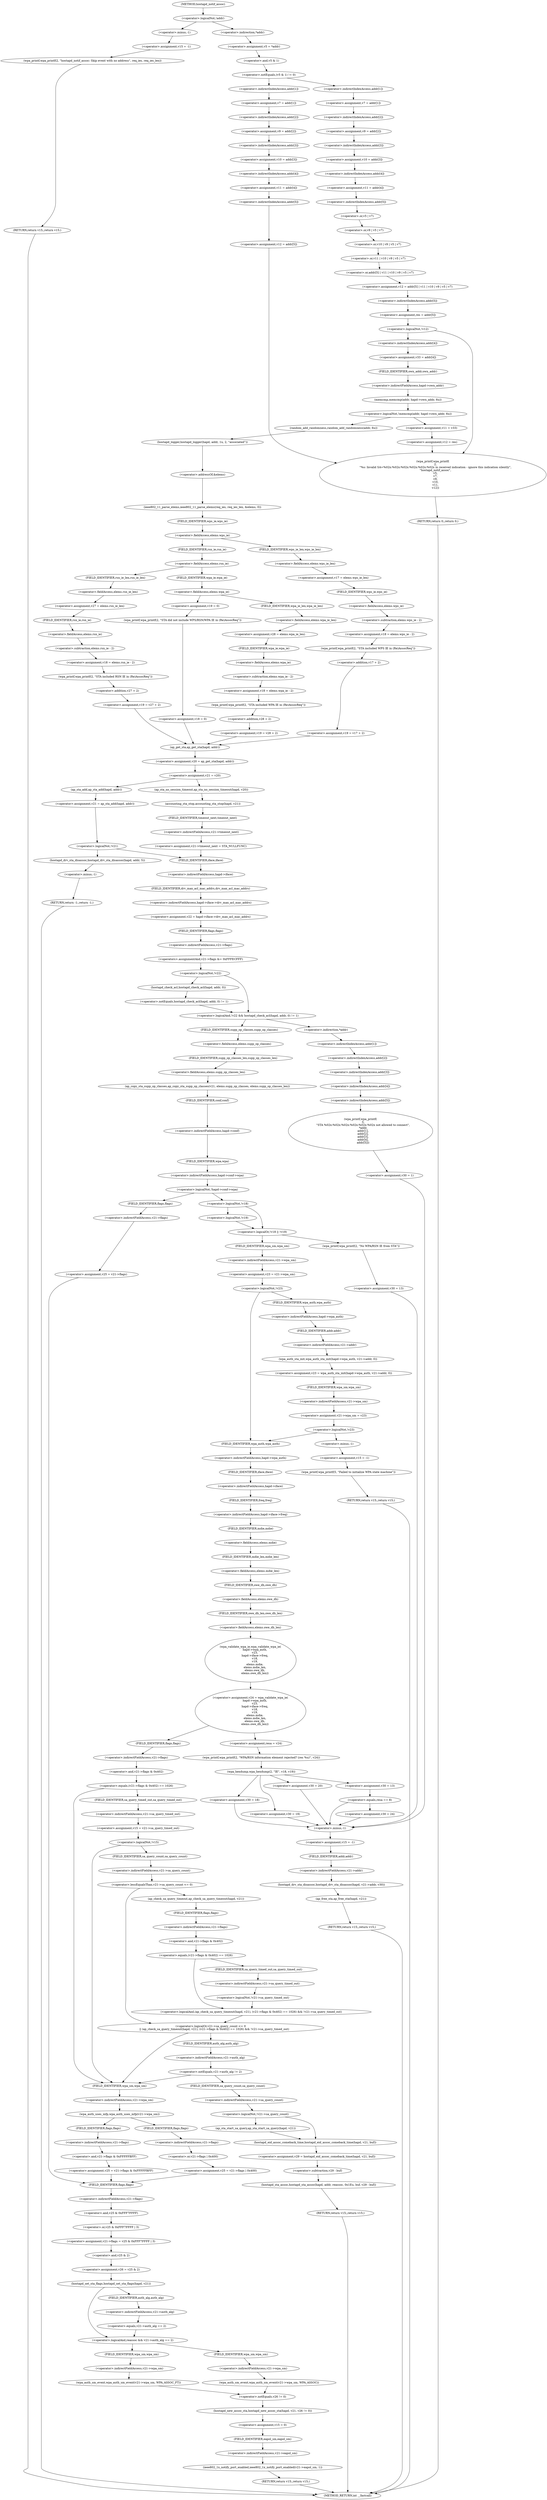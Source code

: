 digraph hostapd_notif_assoc {  
"1000161" [label = "(<operator>.logicalNot,!addr)" ]
"1000164" [label = "(<operator>.assignment,v15 = -1)" ]
"1000166" [label = "(<operator>.minus,-1)" ]
"1000168" [label = "(wpa_printf,wpa_printf(2, \"hostapd_notif_assoc: Skip event with no address\", req_ies, req_ies_len))" ]
"1000173" [label = "(RETURN,return v15;,return v15;)" ]
"1000175" [label = "(<operator>.assignment,v5 = *addr)" ]
"1000177" [label = "(<operator>.indirection,*addr)" ]
"1000180" [label = "(<operator>.notEquals,(v5 & 1) != 0)" ]
"1000181" [label = "(<operator>.and,v5 & 1)" ]
"1000186" [label = "(<operator>.assignment,v7 = addr[1])" ]
"1000188" [label = "(<operator>.indirectIndexAccess,addr[1])" ]
"1000191" [label = "(<operator>.assignment,v9 = addr[2])" ]
"1000193" [label = "(<operator>.indirectIndexAccess,addr[2])" ]
"1000196" [label = "(<operator>.assignment,v10 = addr[3])" ]
"1000198" [label = "(<operator>.indirectIndexAccess,addr[3])" ]
"1000201" [label = "(<operator>.assignment,v11 = addr[4])" ]
"1000203" [label = "(<operator>.indirectIndexAccess,addr[4])" ]
"1000206" [label = "(<operator>.assignment,v12 = addr[5])" ]
"1000208" [label = "(<operator>.indirectIndexAccess,addr[5])" ]
"1000212" [label = "(<operator>.assignment,v7 = addr[1])" ]
"1000214" [label = "(<operator>.indirectIndexAccess,addr[1])" ]
"1000217" [label = "(<operator>.assignment,v9 = addr[2])" ]
"1000219" [label = "(<operator>.indirectIndexAccess,addr[2])" ]
"1000222" [label = "(<operator>.assignment,v10 = addr[3])" ]
"1000224" [label = "(<operator>.indirectIndexAccess,addr[3])" ]
"1000227" [label = "(<operator>.assignment,v11 = addr[4])" ]
"1000229" [label = "(<operator>.indirectIndexAccess,addr[4])" ]
"1000232" [label = "(<operator>.assignment,v12 = addr[5] | v11 | v10 | v9 | v5 | v7)" ]
"1000234" [label = "(<operator>.or,addr[5] | v11 | v10 | v9 | v5 | v7)" ]
"1000235" [label = "(<operator>.indirectIndexAccess,addr[5])" ]
"1000238" [label = "(<operator>.or,v11 | v10 | v9 | v5 | v7)" ]
"1000240" [label = "(<operator>.or,v10 | v9 | v5 | v7)" ]
"1000242" [label = "(<operator>.or,v9 | v5 | v7)" ]
"1000244" [label = "(<operator>.or,v5 | v7)" ]
"1000247" [label = "(<operator>.assignment,res = addr[5])" ]
"1000249" [label = "(<operator>.indirectIndexAccess,addr[5])" ]
"1000253" [label = "(<operator>.logicalNot,!v12)" ]
"1000257" [label = "(wpa_printf,wpa_printf(\n      2,\n      \"%s: Invalid SA=%02x:%02x:%02x:%02x:%02x:%02x in received indication - ignore this indication silently\",\n      \"hostapd_notif_assoc\",\n      v5,\n      v7,\n      v9,\n      v10,\n      v11,\n      v12))" ]
"1000267" [label = "(RETURN,return 0;,return 0;)" ]
"1000269" [label = "(<operator>.assignment,v33 = addr[4])" ]
"1000271" [label = "(<operator>.indirectIndexAccess,addr[4])" ]
"1000275" [label = "(<operator>.logicalNot,!memcmp(addr, hapd->own_addr, 6u))" ]
"1000276" [label = "(memcmp,memcmp(addr, hapd->own_addr, 6u))" ]
"1000278" [label = "(<operator>.indirectFieldAccess,hapd->own_addr)" ]
"1000280" [label = "(FIELD_IDENTIFIER,own_addr,own_addr)" ]
"1000283" [label = "(<operator>.assignment,v11 = v33)" ]
"1000286" [label = "(<operator>.assignment,v12 = res)" ]
"1000290" [label = "(random_add_randomness,random_add_randomness(addr, 6u))" ]
"1000293" [label = "(hostapd_logger,hostapd_logger(hapd, addr, 1u, 2, \"associated\"))" ]
"1000299" [label = "(ieee802_11_parse_elems,ieee802_11_parse_elems(req_ies, req_ies_len, &elems, 0))" ]
"1000302" [label = "(<operator>.addressOf,&elems)" ]
"1000306" [label = "(<operator>.fieldAccess,elems.wps_ie)" ]
"1000308" [label = "(FIELD_IDENTIFIER,wps_ie,wps_ie)" ]
"1000310" [label = "(<operator>.assignment,v17 = elems.wps_ie_len)" ]
"1000312" [label = "(<operator>.fieldAccess,elems.wps_ie_len)" ]
"1000314" [label = "(FIELD_IDENTIFIER,wps_ie_len,wps_ie_len)" ]
"1000315" [label = "(<operator>.assignment,v18 = elems.wps_ie - 2)" ]
"1000317" [label = "(<operator>.subtraction,elems.wps_ie - 2)" ]
"1000318" [label = "(<operator>.fieldAccess,elems.wps_ie)" ]
"1000320" [label = "(FIELD_IDENTIFIER,wps_ie,wps_ie)" ]
"1000322" [label = "(wpa_printf,wpa_printf(2, \"STA included WPS IE in (Re)AssocReq\"))" ]
"1000325" [label = "(<operator>.assignment,v19 = v17 + 2)" ]
"1000327" [label = "(<operator>.addition,v17 + 2)" ]
"1000332" [label = "(<operator>.fieldAccess,elems.rsn_ie)" ]
"1000334" [label = "(FIELD_IDENTIFIER,rsn_ie,rsn_ie)" ]
"1000336" [label = "(<operator>.assignment,v27 = elems.rsn_ie_len)" ]
"1000338" [label = "(<operator>.fieldAccess,elems.rsn_ie_len)" ]
"1000340" [label = "(FIELD_IDENTIFIER,rsn_ie_len,rsn_ie_len)" ]
"1000341" [label = "(<operator>.assignment,v18 = elems.rsn_ie - 2)" ]
"1000343" [label = "(<operator>.subtraction,elems.rsn_ie - 2)" ]
"1000344" [label = "(<operator>.fieldAccess,elems.rsn_ie)" ]
"1000346" [label = "(FIELD_IDENTIFIER,rsn_ie,rsn_ie)" ]
"1000348" [label = "(wpa_printf,wpa_printf(2, \"STA included RSN IE in (Re)AssocReq\"))" ]
"1000351" [label = "(<operator>.assignment,v19 = v27 + 2)" ]
"1000353" [label = "(<operator>.addition,v27 + 2)" ]
"1000358" [label = "(<operator>.fieldAccess,elems.wpa_ie)" ]
"1000360" [label = "(FIELD_IDENTIFIER,wpa_ie,wpa_ie)" ]
"1000362" [label = "(<operator>.assignment,v28 = elems.wpa_ie_len)" ]
"1000364" [label = "(<operator>.fieldAccess,elems.wpa_ie_len)" ]
"1000366" [label = "(FIELD_IDENTIFIER,wpa_ie_len,wpa_ie_len)" ]
"1000367" [label = "(<operator>.assignment,v18 = elems.wpa_ie - 2)" ]
"1000369" [label = "(<operator>.subtraction,elems.wpa_ie - 2)" ]
"1000370" [label = "(<operator>.fieldAccess,elems.wpa_ie)" ]
"1000372" [label = "(FIELD_IDENTIFIER,wpa_ie,wpa_ie)" ]
"1000374" [label = "(wpa_printf,wpa_printf(2, \"STA included WPA IE in (Re)AssocReq\"))" ]
"1000377" [label = "(<operator>.assignment,v19 = v28 + 2)" ]
"1000379" [label = "(<operator>.addition,v28 + 2)" ]
"1000384" [label = "(<operator>.assignment,v19 = 0)" ]
"1000387" [label = "(wpa_printf,wpa_printf(2, \"STA did not include WPS/RSN/WPA IE in (Re)AssocReq\"))" ]
"1000390" [label = "(<operator>.assignment,v18 = 0)" ]
"1000393" [label = "(<operator>.assignment,v20 = ap_get_sta(hapd, addr))" ]
"1000395" [label = "(ap_get_sta,ap_get_sta(hapd, addr))" ]
"1000398" [label = "(<operator>.assignment,v21 = v20)" ]
"1000404" [label = "(ap_sta_no_session_timeout,ap_sta_no_session_timeout(hapd, v20))" ]
"1000407" [label = "(accounting_sta_stop,accounting_sta_stop(hapd, v21))" ]
"1000410" [label = "(<operator>.assignment,v21->timeout_next = STA_NULLFUNC)" ]
"1000411" [label = "(<operator>.indirectFieldAccess,v21->timeout_next)" ]
"1000413" [label = "(FIELD_IDENTIFIER,timeout_next,timeout_next)" ]
"1000417" [label = "(<operator>.assignment,v21 = ap_sta_add(hapd, addr))" ]
"1000419" [label = "(ap_sta_add,ap_sta_add(hapd, addr))" ]
"1000423" [label = "(<operator>.logicalNot,!v21)" ]
"1000426" [label = "(hostapd_drv_sta_disassoc,hostapd_drv_sta_disassoc(hapd, addr, 5))" ]
"1000430" [label = "(RETURN,return -1;,return -1;)" ]
"1000431" [label = "(<operator>.minus,-1)" ]
"1000433" [label = "(<operator>.assignment,v22 = hapd->iface->drv_max_acl_mac_addrs)" ]
"1000435" [label = "(<operator>.indirectFieldAccess,hapd->iface->drv_max_acl_mac_addrs)" ]
"1000436" [label = "(<operator>.indirectFieldAccess,hapd->iface)" ]
"1000438" [label = "(FIELD_IDENTIFIER,iface,iface)" ]
"1000439" [label = "(FIELD_IDENTIFIER,drv_max_acl_mac_addrs,drv_max_acl_mac_addrs)" ]
"1000440" [label = "(<operators>.assignmentAnd,v21->flags &= 0xFFFECFFF)" ]
"1000441" [label = "(<operator>.indirectFieldAccess,v21->flags)" ]
"1000443" [label = "(FIELD_IDENTIFIER,flags,flags)" ]
"1000446" [label = "(<operator>.logicalAnd,!v22 && hostapd_check_acl(hapd, addr, 0) != 1)" ]
"1000447" [label = "(<operator>.logicalNot,!v22)" ]
"1000449" [label = "(<operator>.notEquals,hostapd_check_acl(hapd, addr, 0) != 1)" ]
"1000450" [label = "(hostapd_check_acl,hostapd_check_acl(hapd, addr, 0))" ]
"1000456" [label = "(wpa_printf,wpa_printf(\n      3,\n      \"STA %02x:%02x:%02x:%02x:%02x:%02x not allowed to connect\",\n      *addr,\n      addr[1],\n      addr[2],\n      addr[3],\n      addr[4],\n      addr[5]))" ]
"1000459" [label = "(<operator>.indirection,*addr)" ]
"1000461" [label = "(<operator>.indirectIndexAccess,addr[1])" ]
"1000464" [label = "(<operator>.indirectIndexAccess,addr[2])" ]
"1000467" [label = "(<operator>.indirectIndexAccess,addr[3])" ]
"1000470" [label = "(<operator>.indirectIndexAccess,addr[4])" ]
"1000473" [label = "(<operator>.indirectIndexAccess,addr[5])" ]
"1000476" [label = "(<operator>.assignment,v30 = 1)" ]
"1000480" [label = "(ap_copy_sta_supp_op_classes,ap_copy_sta_supp_op_classes(v21, elems.supp_op_classes, elems.supp_op_classes_len))" ]
"1000482" [label = "(<operator>.fieldAccess,elems.supp_op_classes)" ]
"1000484" [label = "(FIELD_IDENTIFIER,supp_op_classes,supp_op_classes)" ]
"1000485" [label = "(<operator>.fieldAccess,elems.supp_op_classes_len)" ]
"1000487" [label = "(FIELD_IDENTIFIER,supp_op_classes_len,supp_op_classes_len)" ]
"1000489" [label = "(<operator>.logicalNot,!hapd->conf->wpa)" ]
"1000490" [label = "(<operator>.indirectFieldAccess,hapd->conf->wpa)" ]
"1000491" [label = "(<operator>.indirectFieldAccess,hapd->conf)" ]
"1000493" [label = "(FIELD_IDENTIFIER,conf,conf)" ]
"1000494" [label = "(FIELD_IDENTIFIER,wpa,wpa)" ]
"1000496" [label = "(<operator>.assignment,v25 = v21->flags)" ]
"1000498" [label = "(<operator>.indirectFieldAccess,v21->flags)" ]
"1000500" [label = "(FIELD_IDENTIFIER,flags,flags)" ]
"1000503" [label = "(<operator>.logicalOr,!v18 || !v19)" ]
"1000504" [label = "(<operator>.logicalNot,!v18)" ]
"1000506" [label = "(<operator>.logicalNot,!v19)" ]
"1000509" [label = "(wpa_printf,wpa_printf(2, \"No WPA/RSN IE from STA\"))" ]
"1000512" [label = "(<operator>.assignment,v30 = 13)" ]
"1000516" [label = "(<operator>.assignment,v15 = -1)" ]
"1000518" [label = "(<operator>.minus,-1)" ]
"1000520" [label = "(hostapd_drv_sta_disassoc,hostapd_drv_sta_disassoc(hapd, v21->addr, v30))" ]
"1000522" [label = "(<operator>.indirectFieldAccess,v21->addr)" ]
"1000524" [label = "(FIELD_IDENTIFIER,addr,addr)" ]
"1000526" [label = "(ap_free_sta,ap_free_sta(hapd, v21))" ]
"1000529" [label = "(RETURN,return v15;,return v15;)" ]
"1000531" [label = "(<operator>.assignment,v23 = v21->wpa_sm)" ]
"1000533" [label = "(<operator>.indirectFieldAccess,v21->wpa_sm)" ]
"1000535" [label = "(FIELD_IDENTIFIER,wpa_sm,wpa_sm)" ]
"1000537" [label = "(<operator>.logicalNot,!v23)" ]
"1000540" [label = "(<operator>.assignment,v23 = wpa_auth_sta_init(hapd->wpa_auth, v21->addr, 0))" ]
"1000542" [label = "(wpa_auth_sta_init,wpa_auth_sta_init(hapd->wpa_auth, v21->addr, 0))" ]
"1000543" [label = "(<operator>.indirectFieldAccess,hapd->wpa_auth)" ]
"1000545" [label = "(FIELD_IDENTIFIER,wpa_auth,wpa_auth)" ]
"1000546" [label = "(<operator>.indirectFieldAccess,v21->addr)" ]
"1000548" [label = "(FIELD_IDENTIFIER,addr,addr)" ]
"1000550" [label = "(<operator>.assignment,v21->wpa_sm = v23)" ]
"1000551" [label = "(<operator>.indirectFieldAccess,v21->wpa_sm)" ]
"1000553" [label = "(FIELD_IDENTIFIER,wpa_sm,wpa_sm)" ]
"1000556" [label = "(<operator>.logicalNot,!v23)" ]
"1000559" [label = "(<operator>.assignment,v15 = -1)" ]
"1000561" [label = "(<operator>.minus,-1)" ]
"1000563" [label = "(wpa_printf,wpa_printf(5, \"Failed to initialize WPA state machine\"))" ]
"1000566" [label = "(RETURN,return v15;,return v15;)" ]
"1000568" [label = "(<operator>.assignment,v24 = wpa_validate_wpa_ie(\n          hapd->wpa_auth,\n          v23,\n          hapd->iface->freq,\n          v18,\n          v19,\n          elems.mdie,\n          elems.mdie_len,\n          elems.owe_dh,\n          elems.owe_dh_len))" ]
"1000570" [label = "(wpa_validate_wpa_ie,wpa_validate_wpa_ie(\n          hapd->wpa_auth,\n          v23,\n          hapd->iface->freq,\n          v18,\n          v19,\n          elems.mdie,\n          elems.mdie_len,\n          elems.owe_dh,\n          elems.owe_dh_len))" ]
"1000571" [label = "(<operator>.indirectFieldAccess,hapd->wpa_auth)" ]
"1000573" [label = "(FIELD_IDENTIFIER,wpa_auth,wpa_auth)" ]
"1000575" [label = "(<operator>.indirectFieldAccess,hapd->iface->freq)" ]
"1000576" [label = "(<operator>.indirectFieldAccess,hapd->iface)" ]
"1000578" [label = "(FIELD_IDENTIFIER,iface,iface)" ]
"1000579" [label = "(FIELD_IDENTIFIER,freq,freq)" ]
"1000582" [label = "(<operator>.fieldAccess,elems.mdie)" ]
"1000584" [label = "(FIELD_IDENTIFIER,mdie,mdie)" ]
"1000585" [label = "(<operator>.fieldAccess,elems.mdie_len)" ]
"1000587" [label = "(FIELD_IDENTIFIER,mdie_len,mdie_len)" ]
"1000588" [label = "(<operator>.fieldAccess,elems.owe_dh)" ]
"1000590" [label = "(FIELD_IDENTIFIER,owe_dh,owe_dh)" ]
"1000591" [label = "(<operator>.fieldAccess,elems.owe_dh_len)" ]
"1000593" [label = "(FIELD_IDENTIFIER,owe_dh_len,owe_dh_len)" ]
"1000597" [label = "(<operator>.assignment,resa = v24)" ]
"1000600" [label = "(wpa_printf,wpa_printf(2, \"WPA/RSN information element rejected? (res %u)\", v24))" ]
"1000604" [label = "(wpa_hexdump,wpa_hexdump(2, \"IE\", v18, v19))" ]
"1000613" [label = "(<operator>.assignment,v30 = 18)" ]
"1000618" [label = "(<operator>.assignment,v30 = 19)" ]
"1000623" [label = "(<operator>.assignment,v30 = 20)" ]
"1000628" [label = "(<operator>.assignment,v30 = 13)" ]
"1000632" [label = "(<operator>.equals,resa == 8)" ]
"1000635" [label = "(<operator>.assignment,v30 = 24)" ]
"1000641" [label = "(<operator>.equals,(v21->flags & 0x402) == 1026)" ]
"1000642" [label = "(<operator>.and,v21->flags & 0x402)" ]
"1000643" [label = "(<operator>.indirectFieldAccess,v21->flags)" ]
"1000645" [label = "(FIELD_IDENTIFIER,flags,flags)" ]
"1000649" [label = "(<operator>.assignment,v15 = v21->sa_query_timed_out)" ]
"1000651" [label = "(<operator>.indirectFieldAccess,v21->sa_query_timed_out)" ]
"1000653" [label = "(FIELD_IDENTIFIER,sa_query_timed_out,sa_query_timed_out)" ]
"1000655" [label = "(<operator>.logicalNot,!v15)" ]
"1000659" [label = "(<operator>.logicalOr,v21->sa_query_count <= 0\n        || (ap_check_sa_query_timeout(hapd, v21), (v21->flags & 0x402) == 1026) && !v21->sa_query_timed_out)" ]
"1000660" [label = "(<operator>.lessEqualsThan,v21->sa_query_count <= 0)" ]
"1000661" [label = "(<operator>.indirectFieldAccess,v21->sa_query_count)" ]
"1000663" [label = "(FIELD_IDENTIFIER,sa_query_count,sa_query_count)" ]
"1000665" [label = "(<operator>.logicalAnd,(ap_check_sa_query_timeout(hapd, v21), (v21->flags & 0x402) == 1026) && !v21->sa_query_timed_out)" ]
"1000667" [label = "(ap_check_sa_query_timeout,ap_check_sa_query_timeout(hapd, v21))" ]
"1000670" [label = "(<operator>.equals,(v21->flags & 0x402) == 1026)" ]
"1000671" [label = "(<operator>.and,v21->flags & 0x402)" ]
"1000672" [label = "(<operator>.indirectFieldAccess,v21->flags)" ]
"1000674" [label = "(FIELD_IDENTIFIER,flags,flags)" ]
"1000677" [label = "(<operator>.logicalNot,!v21->sa_query_timed_out)" ]
"1000678" [label = "(<operator>.indirectFieldAccess,v21->sa_query_timed_out)" ]
"1000680" [label = "(FIELD_IDENTIFIER,sa_query_timed_out,sa_query_timed_out)" ]
"1000683" [label = "(<operator>.notEquals,v21->auth_alg != 2)" ]
"1000684" [label = "(<operator>.indirectFieldAccess,v21->auth_alg)" ]
"1000686" [label = "(FIELD_IDENTIFIER,auth_alg,auth_alg)" ]
"1000690" [label = "(<operator>.logicalNot,!v21->sa_query_count)" ]
"1000691" [label = "(<operator>.indirectFieldAccess,v21->sa_query_count)" ]
"1000693" [label = "(FIELD_IDENTIFIER,sa_query_count,sa_query_count)" ]
"1000694" [label = "(ap_sta_start_sa_query,ap_sta_start_sa_query(hapd, v21))" ]
"1000697" [label = "(<operator>.assignment,v29 = hostapd_eid_assoc_comeback_time(hapd, v21, buf))" ]
"1000699" [label = "(hostapd_eid_assoc_comeback_time,hostapd_eid_assoc_comeback_time(hapd, v21, buf))" ]
"1000703" [label = "(hostapd_sta_assoc,hostapd_sta_assoc(hapd, addr, reassoc, 0x1Eu, buf, v29 - buf))" ]
"1000709" [label = "(<operator>.subtraction,v29 - buf)" ]
"1000712" [label = "(RETURN,return v15;,return v15;)" ]
"1000715" [label = "(wpa_auth_uses_mfp,wpa_auth_uses_mfp(v21->wpa_sm))" ]
"1000716" [label = "(<operator>.indirectFieldAccess,v21->wpa_sm)" ]
"1000718" [label = "(FIELD_IDENTIFIER,wpa_sm,wpa_sm)" ]
"1000719" [label = "(<operator>.assignment,v25 = v21->flags | 0x400)" ]
"1000721" [label = "(<operator>.or,v21->flags | 0x400)" ]
"1000722" [label = "(<operator>.indirectFieldAccess,v21->flags)" ]
"1000724" [label = "(FIELD_IDENTIFIER,flags,flags)" ]
"1000727" [label = "(<operator>.assignment,v25 = v21->flags & 0xFFFFFBFF)" ]
"1000729" [label = "(<operator>.and,v21->flags & 0xFFFFFBFF)" ]
"1000730" [label = "(<operator>.indirectFieldAccess,v21->flags)" ]
"1000732" [label = "(FIELD_IDENTIFIER,flags,flags)" ]
"1000735" [label = "(<operator>.assignment,v21->flags = v25 & 0xFFF7FFFF | 3)" ]
"1000736" [label = "(<operator>.indirectFieldAccess,v21->flags)" ]
"1000738" [label = "(FIELD_IDENTIFIER,flags,flags)" ]
"1000739" [label = "(<operator>.or,v25 & 0xFFF7FFFF | 3)" ]
"1000740" [label = "(<operator>.and,v25 & 0xFFF7FFFF)" ]
"1000744" [label = "(<operator>.assignment,v26 = v25 & 2)" ]
"1000746" [label = "(<operator>.and,v25 & 2)" ]
"1000749" [label = "(hostapd_set_sta_flags,hostapd_set_sta_flags(hapd, v21))" ]
"1000753" [label = "(<operator>.logicalAnd,reassoc && v21->auth_alg == 2)" ]
"1000755" [label = "(<operator>.equals,v21->auth_alg == 2)" ]
"1000756" [label = "(<operator>.indirectFieldAccess,v21->auth_alg)" ]
"1000758" [label = "(FIELD_IDENTIFIER,auth_alg,auth_alg)" ]
"1000760" [label = "(wpa_auth_sm_event,wpa_auth_sm_event(v21->wpa_sm, WPA_ASSOC_FT))" ]
"1000761" [label = "(<operator>.indirectFieldAccess,v21->wpa_sm)" ]
"1000763" [label = "(FIELD_IDENTIFIER,wpa_sm,wpa_sm)" ]
"1000766" [label = "(wpa_auth_sm_event,wpa_auth_sm_event(v21->wpa_sm, WPA_ASSOC))" ]
"1000767" [label = "(<operator>.indirectFieldAccess,v21->wpa_sm)" ]
"1000769" [label = "(FIELD_IDENTIFIER,wpa_sm,wpa_sm)" ]
"1000771" [label = "(hostapd_new_assoc_sta,hostapd_new_assoc_sta(hapd, v21, v26 != 0))" ]
"1000774" [label = "(<operator>.notEquals,v26 != 0)" ]
"1000777" [label = "(<operator>.assignment,v15 = 0)" ]
"1000780" [label = "(ieee802_1x_notify_port_enabled,ieee802_1x_notify_port_enabled(v21->eapol_sm, 1))" ]
"1000781" [label = "(<operator>.indirectFieldAccess,v21->eapol_sm)" ]
"1000783" [label = "(FIELD_IDENTIFIER,eapol_sm,eapol_sm)" ]
"1000785" [label = "(RETURN,return v15;,return v15;)" ]
"1000127" [label = "(METHOD,hostapd_notif_assoc)" ]
"1000787" [label = "(METHOD_RETURN,int __fastcall)" ]
  "1000161" -> "1000166" 
  "1000161" -> "1000177" 
  "1000164" -> "1000168" 
  "1000166" -> "1000164" 
  "1000168" -> "1000173" 
  "1000173" -> "1000787" 
  "1000175" -> "1000181" 
  "1000177" -> "1000175" 
  "1000180" -> "1000188" 
  "1000180" -> "1000214" 
  "1000181" -> "1000180" 
  "1000186" -> "1000193" 
  "1000188" -> "1000186" 
  "1000191" -> "1000198" 
  "1000193" -> "1000191" 
  "1000196" -> "1000203" 
  "1000198" -> "1000196" 
  "1000201" -> "1000208" 
  "1000203" -> "1000201" 
  "1000206" -> "1000257" 
  "1000208" -> "1000206" 
  "1000212" -> "1000219" 
  "1000214" -> "1000212" 
  "1000217" -> "1000224" 
  "1000219" -> "1000217" 
  "1000222" -> "1000229" 
  "1000224" -> "1000222" 
  "1000227" -> "1000235" 
  "1000229" -> "1000227" 
  "1000232" -> "1000249" 
  "1000234" -> "1000232" 
  "1000235" -> "1000244" 
  "1000238" -> "1000234" 
  "1000240" -> "1000238" 
  "1000242" -> "1000240" 
  "1000244" -> "1000242" 
  "1000247" -> "1000253" 
  "1000249" -> "1000247" 
  "1000253" -> "1000257" 
  "1000253" -> "1000271" 
  "1000257" -> "1000267" 
  "1000267" -> "1000787" 
  "1000269" -> "1000280" 
  "1000271" -> "1000269" 
  "1000275" -> "1000283" 
  "1000275" -> "1000290" 
  "1000276" -> "1000275" 
  "1000278" -> "1000276" 
  "1000280" -> "1000278" 
  "1000283" -> "1000286" 
  "1000286" -> "1000257" 
  "1000290" -> "1000293" 
  "1000293" -> "1000302" 
  "1000299" -> "1000308" 
  "1000302" -> "1000299" 
  "1000306" -> "1000314" 
  "1000306" -> "1000334" 
  "1000308" -> "1000306" 
  "1000310" -> "1000320" 
  "1000312" -> "1000310" 
  "1000314" -> "1000312" 
  "1000315" -> "1000322" 
  "1000317" -> "1000315" 
  "1000318" -> "1000317" 
  "1000320" -> "1000318" 
  "1000322" -> "1000327" 
  "1000325" -> "1000395" 
  "1000327" -> "1000325" 
  "1000332" -> "1000340" 
  "1000332" -> "1000360" 
  "1000334" -> "1000332" 
  "1000336" -> "1000346" 
  "1000338" -> "1000336" 
  "1000340" -> "1000338" 
  "1000341" -> "1000348" 
  "1000343" -> "1000341" 
  "1000344" -> "1000343" 
  "1000346" -> "1000344" 
  "1000348" -> "1000353" 
  "1000351" -> "1000395" 
  "1000353" -> "1000351" 
  "1000358" -> "1000366" 
  "1000358" -> "1000384" 
  "1000360" -> "1000358" 
  "1000362" -> "1000372" 
  "1000364" -> "1000362" 
  "1000366" -> "1000364" 
  "1000367" -> "1000374" 
  "1000369" -> "1000367" 
  "1000370" -> "1000369" 
  "1000372" -> "1000370" 
  "1000374" -> "1000379" 
  "1000377" -> "1000395" 
  "1000379" -> "1000377" 
  "1000384" -> "1000387" 
  "1000387" -> "1000390" 
  "1000390" -> "1000395" 
  "1000393" -> "1000398" 
  "1000395" -> "1000393" 
  "1000398" -> "1000404" 
  "1000398" -> "1000419" 
  "1000404" -> "1000407" 
  "1000407" -> "1000413" 
  "1000410" -> "1000438" 
  "1000411" -> "1000410" 
  "1000413" -> "1000411" 
  "1000417" -> "1000423" 
  "1000419" -> "1000417" 
  "1000423" -> "1000426" 
  "1000423" -> "1000438" 
  "1000426" -> "1000431" 
  "1000430" -> "1000787" 
  "1000431" -> "1000430" 
  "1000433" -> "1000443" 
  "1000435" -> "1000433" 
  "1000436" -> "1000439" 
  "1000438" -> "1000436" 
  "1000439" -> "1000435" 
  "1000440" -> "1000447" 
  "1000441" -> "1000440" 
  "1000443" -> "1000441" 
  "1000446" -> "1000459" 
  "1000446" -> "1000484" 
  "1000447" -> "1000446" 
  "1000447" -> "1000450" 
  "1000449" -> "1000446" 
  "1000450" -> "1000449" 
  "1000456" -> "1000476" 
  "1000459" -> "1000461" 
  "1000461" -> "1000464" 
  "1000464" -> "1000467" 
  "1000467" -> "1000470" 
  "1000470" -> "1000473" 
  "1000473" -> "1000456" 
  "1000476" -> "1000518" 
  "1000480" -> "1000493" 
  "1000482" -> "1000487" 
  "1000484" -> "1000482" 
  "1000485" -> "1000480" 
  "1000487" -> "1000485" 
  "1000489" -> "1000500" 
  "1000489" -> "1000504" 
  "1000490" -> "1000489" 
  "1000491" -> "1000494" 
  "1000493" -> "1000491" 
  "1000494" -> "1000490" 
  "1000496" -> "1000738" 
  "1000498" -> "1000496" 
  "1000500" -> "1000498" 
  "1000503" -> "1000509" 
  "1000503" -> "1000535" 
  "1000504" -> "1000503" 
  "1000504" -> "1000506" 
  "1000506" -> "1000503" 
  "1000509" -> "1000512" 
  "1000512" -> "1000518" 
  "1000516" -> "1000524" 
  "1000518" -> "1000516" 
  "1000520" -> "1000526" 
  "1000522" -> "1000520" 
  "1000524" -> "1000522" 
  "1000526" -> "1000529" 
  "1000529" -> "1000787" 
  "1000531" -> "1000537" 
  "1000533" -> "1000531" 
  "1000535" -> "1000533" 
  "1000537" -> "1000545" 
  "1000537" -> "1000573" 
  "1000540" -> "1000553" 
  "1000542" -> "1000540" 
  "1000543" -> "1000548" 
  "1000545" -> "1000543" 
  "1000546" -> "1000542" 
  "1000548" -> "1000546" 
  "1000550" -> "1000556" 
  "1000551" -> "1000550" 
  "1000553" -> "1000551" 
  "1000556" -> "1000561" 
  "1000556" -> "1000573" 
  "1000559" -> "1000563" 
  "1000561" -> "1000559" 
  "1000563" -> "1000566" 
  "1000566" -> "1000787" 
  "1000568" -> "1000597" 
  "1000568" -> "1000645" 
  "1000570" -> "1000568" 
  "1000571" -> "1000578" 
  "1000573" -> "1000571" 
  "1000575" -> "1000584" 
  "1000576" -> "1000579" 
  "1000578" -> "1000576" 
  "1000579" -> "1000575" 
  "1000582" -> "1000587" 
  "1000584" -> "1000582" 
  "1000585" -> "1000590" 
  "1000587" -> "1000585" 
  "1000588" -> "1000593" 
  "1000590" -> "1000588" 
  "1000591" -> "1000570" 
  "1000593" -> "1000591" 
  "1000597" -> "1000600" 
  "1000600" -> "1000604" 
  "1000604" -> "1000613" 
  "1000604" -> "1000618" 
  "1000604" -> "1000623" 
  "1000604" -> "1000628" 
  "1000613" -> "1000518" 
  "1000618" -> "1000518" 
  "1000623" -> "1000518" 
  "1000628" -> "1000632" 
  "1000632" -> "1000635" 
  "1000632" -> "1000518" 
  "1000635" -> "1000518" 
  "1000641" -> "1000653" 
  "1000641" -> "1000718" 
  "1000642" -> "1000641" 
  "1000643" -> "1000642" 
  "1000645" -> "1000643" 
  "1000649" -> "1000655" 
  "1000651" -> "1000649" 
  "1000653" -> "1000651" 
  "1000655" -> "1000663" 
  "1000655" -> "1000718" 
  "1000659" -> "1000686" 
  "1000659" -> "1000718" 
  "1000660" -> "1000659" 
  "1000660" -> "1000667" 
  "1000661" -> "1000660" 
  "1000663" -> "1000661" 
  "1000665" -> "1000659" 
  "1000667" -> "1000674" 
  "1000670" -> "1000665" 
  "1000670" -> "1000680" 
  "1000671" -> "1000670" 
  "1000672" -> "1000671" 
  "1000674" -> "1000672" 
  "1000677" -> "1000665" 
  "1000678" -> "1000677" 
  "1000680" -> "1000678" 
  "1000683" -> "1000693" 
  "1000683" -> "1000718" 
  "1000684" -> "1000683" 
  "1000686" -> "1000684" 
  "1000690" -> "1000694" 
  "1000690" -> "1000699" 
  "1000691" -> "1000690" 
  "1000693" -> "1000691" 
  "1000694" -> "1000699" 
  "1000697" -> "1000709" 
  "1000699" -> "1000697" 
  "1000703" -> "1000712" 
  "1000709" -> "1000703" 
  "1000712" -> "1000787" 
  "1000715" -> "1000724" 
  "1000715" -> "1000732" 
  "1000716" -> "1000715" 
  "1000718" -> "1000716" 
  "1000719" -> "1000738" 
  "1000721" -> "1000719" 
  "1000722" -> "1000721" 
  "1000724" -> "1000722" 
  "1000727" -> "1000738" 
  "1000729" -> "1000727" 
  "1000730" -> "1000729" 
  "1000732" -> "1000730" 
  "1000735" -> "1000746" 
  "1000736" -> "1000740" 
  "1000738" -> "1000736" 
  "1000739" -> "1000735" 
  "1000740" -> "1000739" 
  "1000744" -> "1000749" 
  "1000746" -> "1000744" 
  "1000749" -> "1000753" 
  "1000749" -> "1000758" 
  "1000753" -> "1000763" 
  "1000753" -> "1000769" 
  "1000755" -> "1000753" 
  "1000756" -> "1000755" 
  "1000758" -> "1000756" 
  "1000760" -> "1000774" 
  "1000761" -> "1000760" 
  "1000763" -> "1000761" 
  "1000766" -> "1000774" 
  "1000767" -> "1000766" 
  "1000769" -> "1000767" 
  "1000771" -> "1000777" 
  "1000774" -> "1000771" 
  "1000777" -> "1000783" 
  "1000780" -> "1000785" 
  "1000781" -> "1000780" 
  "1000783" -> "1000781" 
  "1000785" -> "1000787" 
  "1000127" -> "1000161" 
}
